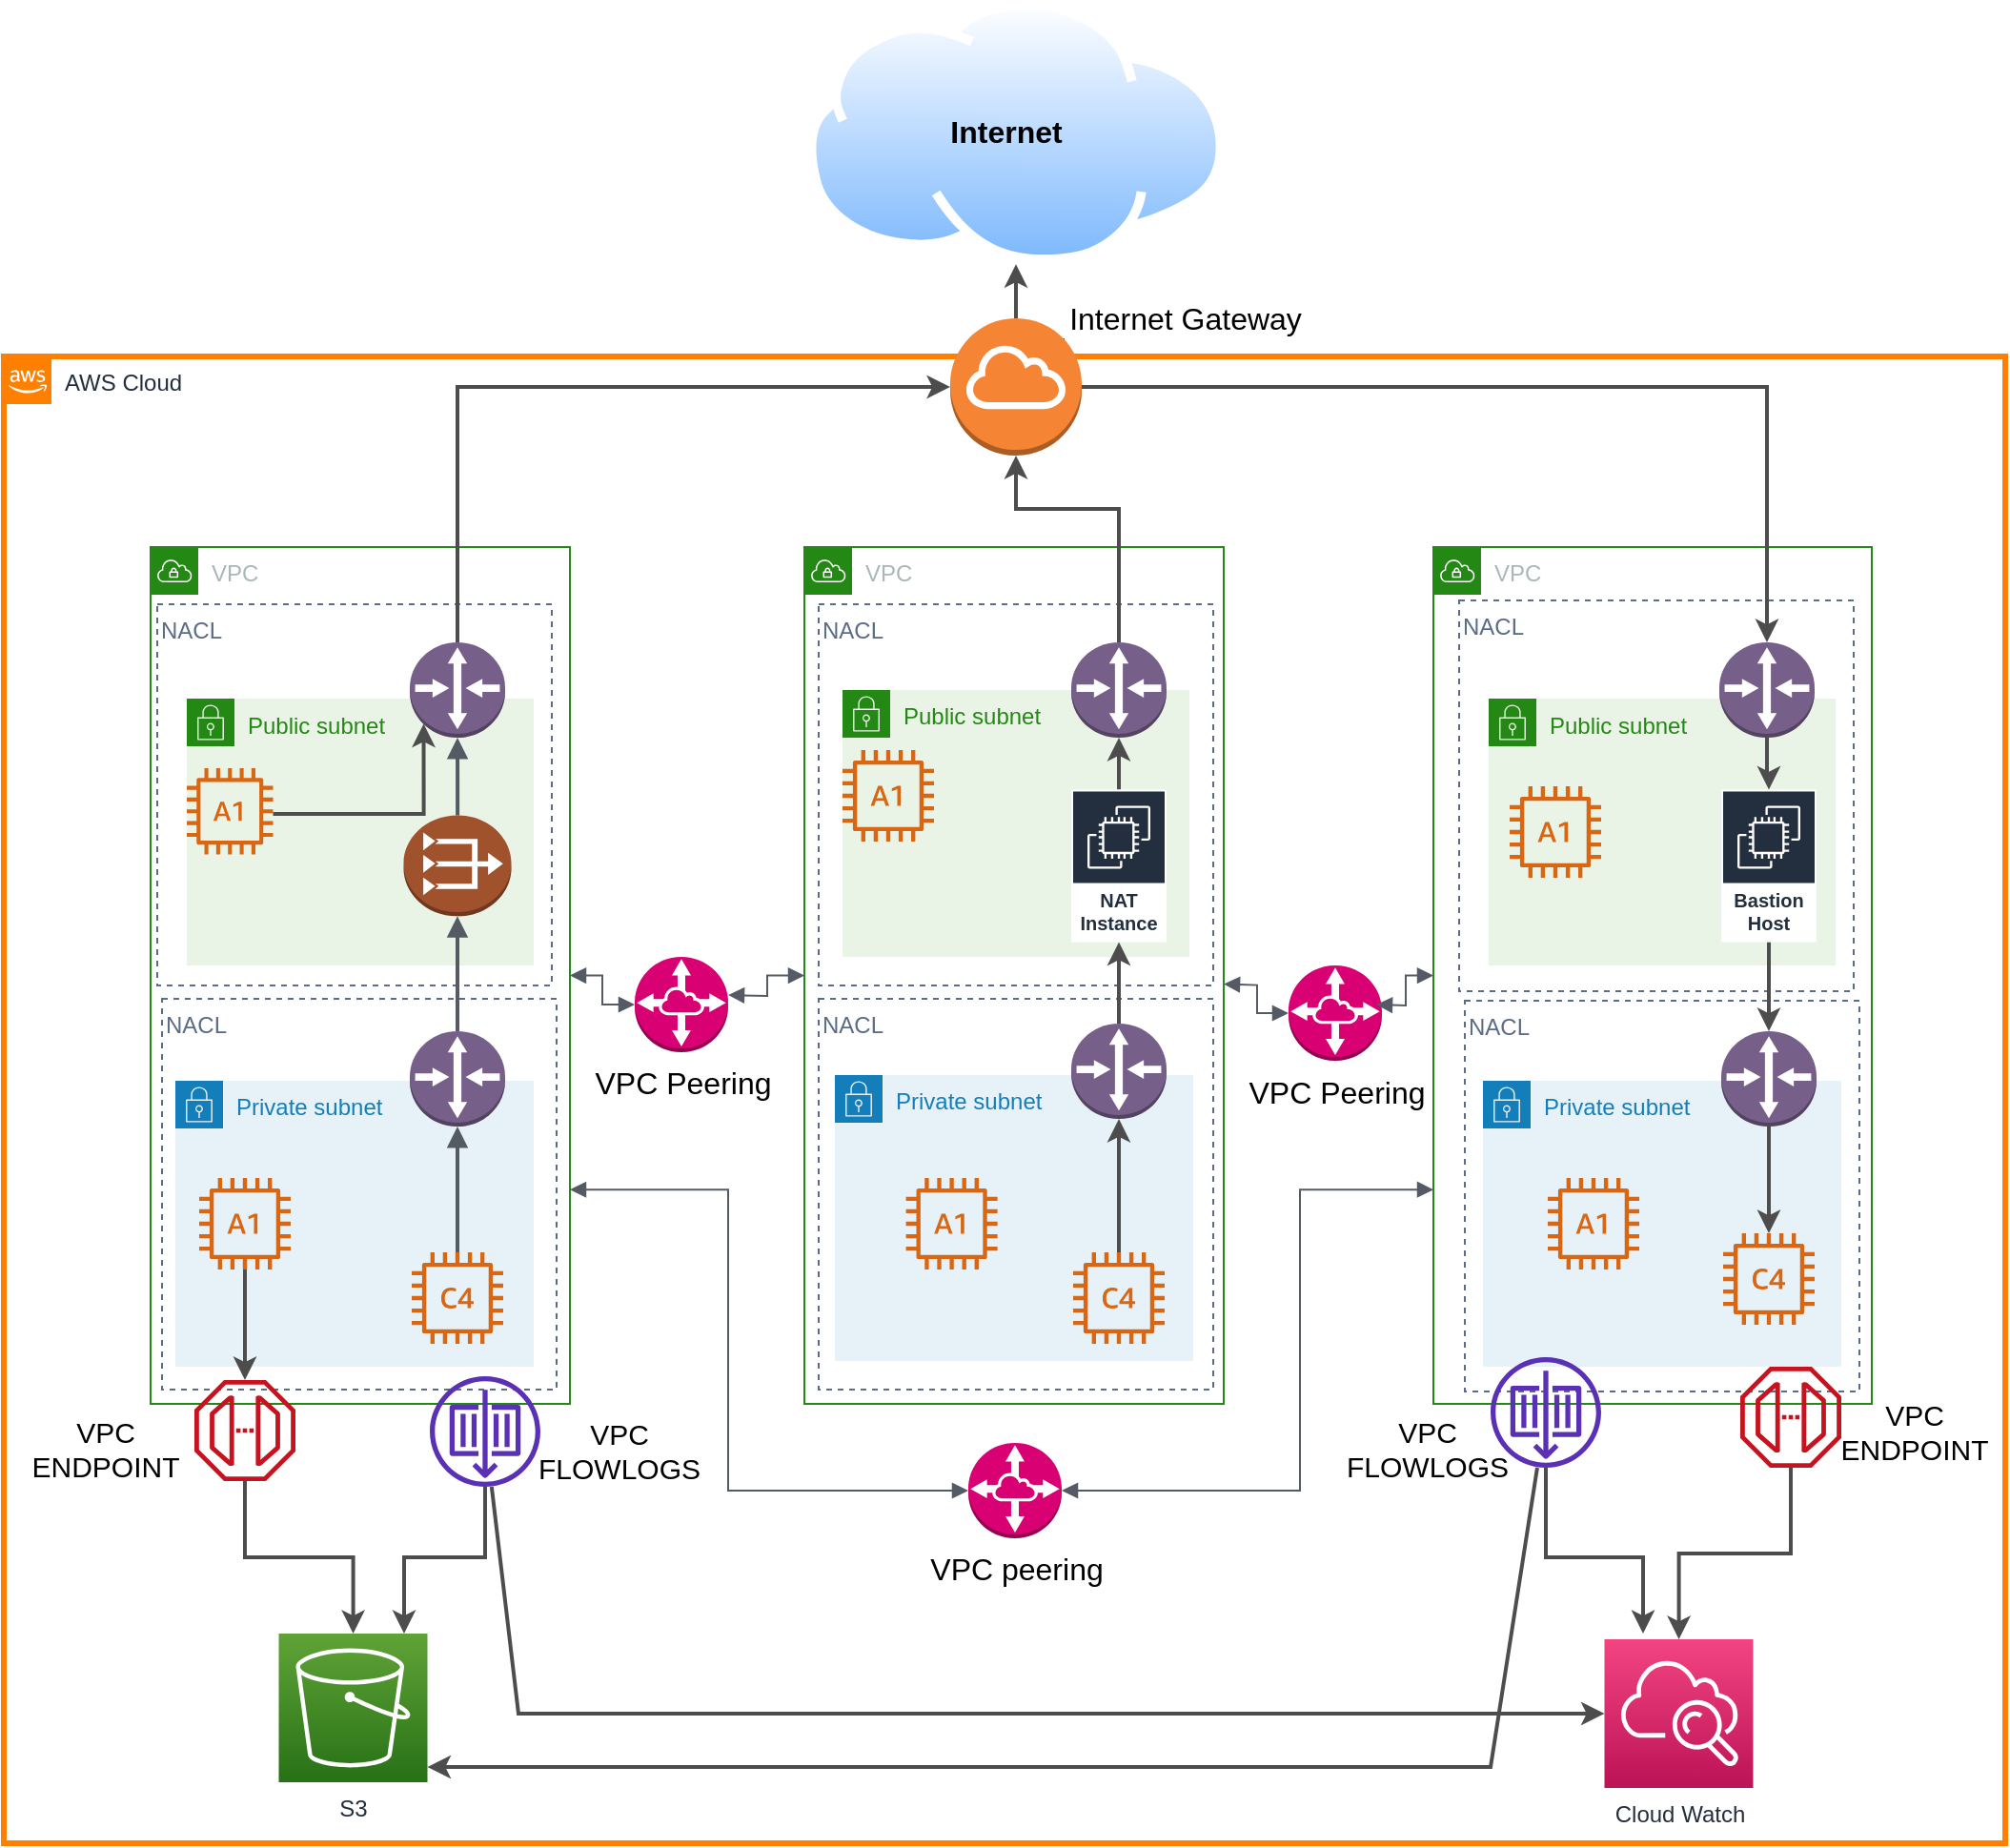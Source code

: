 <mxfile version="13.0.3" type="device"><diagram id="Ht1M8jgEwFfnCIfOTk4-" name="Page-1"><mxGraphModel dx="1296" dy="627" grid="1" gridSize="10" guides="1" tooltips="1" connect="1" arrows="1" fold="1" page="1" pageScale="1" pageWidth="1169" pageHeight="827" math="0" shadow="0"><root><mxCell id="0"/><mxCell id="1" parent="0"/><mxCell id="okbcrJzSgi3AzohoBhgM-6" value="AWS Cloud" style="points=[[0,0],[0.25,0],[0.5,0],[0.75,0],[1,0],[1,0.25],[1,0.5],[1,0.75],[1,1],[0.75,1],[0.5,1],[0.25,1],[0,1],[0,0.75],[0,0.5],[0,0.25]];outlineConnect=0;gradientColor=none;html=1;whiteSpace=wrap;fontSize=12;fontStyle=0;shape=mxgraph.aws4.group;grIcon=mxgraph.aws4.group_aws_cloud_alt;strokeColor=#FF8000;fillColor=none;verticalAlign=top;align=left;spacingLeft=30;fontColor=#232F3E;dashed=0;strokeWidth=3;labelBackgroundColor=none;" vertex="1" parent="1"><mxGeometry x="40" y="300" width="1050" height="780" as="geometry"/></mxCell><mxCell id="okbcrJzSgi3AzohoBhgM-105" value="NACL" style="fillColor=none;strokeColor=#5A6C86;dashed=1;verticalAlign=top;fontStyle=0;fontColor=#5A6C86;labelBackgroundColor=none;align=left;" vertex="1" parent="1"><mxGeometry x="120.5" y="430" width="207" height="200" as="geometry"/></mxCell><mxCell id="okbcrJzSgi3AzohoBhgM-106" value="NACL" style="fillColor=none;strokeColor=#5A6C86;dashed=1;verticalAlign=top;fontStyle=0;fontColor=#5A6C86;labelBackgroundColor=none;align=left;" vertex="1" parent="1"><mxGeometry x="467.5" y="430" width="207" height="200" as="geometry"/></mxCell><mxCell id="okbcrJzSgi3AzohoBhgM-107" value="NACL" style="fillColor=none;strokeColor=#5A6C86;dashed=1;verticalAlign=top;fontStyle=0;fontColor=#5A6C86;labelBackgroundColor=none;align=left;" vertex="1" parent="1"><mxGeometry x="467.5" y="637" width="207" height="205" as="geometry"/></mxCell><mxCell id="okbcrJzSgi3AzohoBhgM-108" value="NACL" style="fillColor=none;strokeColor=#5A6C86;dashed=1;verticalAlign=top;fontStyle=0;fontColor=#5A6C86;labelBackgroundColor=none;align=left;" vertex="1" parent="1"><mxGeometry x="803.5" y="428" width="207" height="205" as="geometry"/></mxCell><mxCell id="okbcrJzSgi3AzohoBhgM-109" value="NACL" style="fillColor=none;strokeColor=#5A6C86;dashed=1;verticalAlign=top;fontStyle=0;fontColor=#5A6C86;labelBackgroundColor=none;align=left;" vertex="1" parent="1"><mxGeometry x="806.5" y="638" width="207" height="205" as="geometry"/></mxCell><mxCell id="okbcrJzSgi3AzohoBhgM-102" value="NACL" style="fillColor=none;strokeColor=#5A6C86;dashed=1;verticalAlign=top;fontStyle=0;fontColor=#5A6C86;labelBackgroundColor=none;align=left;" vertex="1" parent="1"><mxGeometry x="123" y="637" width="207" height="205" as="geometry"/></mxCell><mxCell id="okbcrJzSgi3AzohoBhgM-46" value="Private subnet" style="points=[[0,0],[0.25,0],[0.5,0],[0.75,0],[1,0],[1,0.25],[1,0.5],[1,0.75],[1,1],[0.75,1],[0.5,1],[0.25,1],[0,1],[0,0.75],[0,0.5],[0,0.25]];outlineConnect=0;gradientColor=none;html=1;whiteSpace=wrap;fontSize=12;fontStyle=0;shape=mxgraph.aws4.group;grIcon=mxgraph.aws4.group_security_group;grStroke=0;strokeColor=#147EBA;fillColor=#E6F2F8;verticalAlign=top;align=left;spacingLeft=30;fontColor=#147EBA;dashed=0;" vertex="1" parent="1"><mxGeometry x="130" y="680" width="188" height="150" as="geometry"/></mxCell><mxCell id="okbcrJzSgi3AzohoBhgM-21" value="VPC" style="points=[[0,0],[0.25,0],[0.5,0],[0.75,0],[1,0],[1,0.25],[1,0.5],[1,0.75],[1,1],[0.75,1],[0.5,1],[0.25,1],[0,1],[0,0.75],[0,0.5],[0,0.25]];outlineConnect=0;gradientColor=none;html=1;whiteSpace=wrap;fontSize=12;fontStyle=0;shape=mxgraph.aws4.group;grIcon=mxgraph.aws4.group_vpc;strokeColor=#248814;fillColor=none;verticalAlign=top;align=left;spacingLeft=30;fontColor=#AAB7B8;dashed=0;" vertex="1" parent="1"><mxGeometry x="117" y="400" width="220" height="449.5" as="geometry"/></mxCell><mxCell id="okbcrJzSgi3AzohoBhgM-22" value="Public subnet" style="points=[[0,0],[0.25,0],[0.5,0],[0.75,0],[1,0],[1,0.25],[1,0.5],[1,0.75],[1,1],[0.75,1],[0.5,1],[0.25,1],[0,1],[0,0.75],[0,0.5],[0,0.25]];outlineConnect=0;gradientColor=none;html=1;whiteSpace=wrap;fontSize=12;fontStyle=0;shape=mxgraph.aws4.group;grIcon=mxgraph.aws4.group_security_group;grStroke=0;strokeColor=#248814;fillColor=#E9F3E6;verticalAlign=top;align=left;spacingLeft=30;fontColor=#248814;dashed=0;" vertex="1" parent="1"><mxGeometry x="136" y="479.5" width="182" height="140" as="geometry"/></mxCell><mxCell id="okbcrJzSgi3AzohoBhgM-2" value="VPC" style="points=[[0,0],[0.25,0],[0.5,0],[0.75,0],[1,0],[1,0.25],[1,0.5],[1,0.75],[1,1],[0.75,1],[0.5,1],[0.25,1],[0,1],[0,0.75],[0,0.5],[0,0.25]];outlineConnect=0;gradientColor=none;html=1;whiteSpace=wrap;fontSize=12;fontStyle=0;shape=mxgraph.aws4.group;grIcon=mxgraph.aws4.group_vpc;strokeColor=#248814;fillColor=none;verticalAlign=top;align=left;spacingLeft=30;fontColor=#AAB7B8;dashed=0;" vertex="1" parent="1"><mxGeometry x="460" y="400" width="220" height="449.5" as="geometry"/></mxCell><mxCell id="okbcrJzSgi3AzohoBhgM-3" value="Private subnet" style="points=[[0,0],[0.25,0],[0.5,0],[0.75,0],[1,0],[1,0.25],[1,0.5],[1,0.75],[1,1],[0.75,1],[0.5,1],[0.25,1],[0,1],[0,0.75],[0,0.5],[0,0.25]];outlineConnect=0;gradientColor=none;html=1;whiteSpace=wrap;fontSize=12;fontStyle=0;shape=mxgraph.aws4.group;grIcon=mxgraph.aws4.group_security_group;grStroke=0;strokeColor=#147EBA;fillColor=#E6F2F8;verticalAlign=top;align=left;spacingLeft=30;fontColor=#147EBA;dashed=0;" vertex="1" parent="1"><mxGeometry x="476" y="677" width="188" height="150" as="geometry"/></mxCell><mxCell id="okbcrJzSgi3AzohoBhgM-4" value="Public subnet" style="points=[[0,0],[0.25,0],[0.5,0],[0.75,0],[1,0],[1,0.25],[1,0.5],[1,0.75],[1,1],[0.75,1],[0.5,1],[0.25,1],[0,1],[0,0.75],[0,0.5],[0,0.25]];outlineConnect=0;gradientColor=none;html=1;whiteSpace=wrap;fontSize=12;fontStyle=0;shape=mxgraph.aws4.group;grIcon=mxgraph.aws4.group_security_group;grStroke=0;strokeColor=#248814;fillColor=#E9F3E6;verticalAlign=top;align=left;spacingLeft=30;fontColor=#248814;dashed=0;" vertex="1" parent="1"><mxGeometry x="480" y="475" width="182" height="140" as="geometry"/></mxCell><mxCell id="okbcrJzSgi3AzohoBhgM-153" style="edgeStyle=orthogonalEdgeStyle;rounded=0;orthogonalLoop=1;jettySize=auto;html=1;strokeColor=#4D4D4D;strokeWidth=2;fontSize=15;fontColor=#000000;" edge="1" parent="1" source="okbcrJzSgi3AzohoBhgM-16" target="okbcrJzSgi3AzohoBhgM-149"><mxGeometry relative="1" as="geometry"/></mxCell><mxCell id="okbcrJzSgi3AzohoBhgM-16" value="" style="outlineConnect=0;fontColor=#232F3E;gradientColor=none;fillColor=#D86613;strokeColor=none;dashed=0;verticalLabelPosition=bottom;verticalAlign=top;align=center;html=1;fontSize=12;fontStyle=0;aspect=fixed;pointerEvents=1;shape=mxgraph.aws4.a1_instance;" vertex="1" parent="1"><mxGeometry x="142.5" y="731" width="48" height="48" as="geometry"/></mxCell><mxCell id="okbcrJzSgi3AzohoBhgM-18" value="" style="outlineConnect=0;fontColor=#232F3E;gradientColor=none;fillColor=#D86613;strokeColor=none;dashed=0;verticalLabelPosition=bottom;verticalAlign=top;align=center;html=1;fontSize=12;fontStyle=0;aspect=fixed;pointerEvents=1;shape=mxgraph.aws4.a1_instance;" vertex="1" parent="1"><mxGeometry x="480.0" y="506.5" width="48" height="48" as="geometry"/></mxCell><mxCell id="okbcrJzSgi3AzohoBhgM-24" value="" style="outlineConnect=0;fontColor=#232F3E;gradientColor=none;fillColor=#D86613;strokeColor=none;dashed=0;verticalLabelPosition=bottom;verticalAlign=top;align=center;html=1;fontSize=12;fontStyle=0;aspect=fixed;pointerEvents=1;shape=mxgraph.aws4.a1_instance;" vertex="1" parent="1"><mxGeometry x="513.3" y="731" width="48" height="48" as="geometry"/></mxCell><mxCell id="okbcrJzSgi3AzohoBhgM-134" style="edgeStyle=orthogonalEdgeStyle;rounded=0;orthogonalLoop=1;jettySize=auto;html=1;strokeColor=#4D4D4D;strokeWidth=2;fontSize=15;" edge="1" parent="1" source="okbcrJzSgi3AzohoBhgM-25" target="okbcrJzSgi3AzohoBhgM-86"><mxGeometry relative="1" as="geometry"/></mxCell><mxCell id="okbcrJzSgi3AzohoBhgM-25" value="" style="outlineConnect=0;fontColor=#232F3E;gradientColor=none;fillColor=#D86613;strokeColor=none;dashed=0;verticalLabelPosition=bottom;verticalAlign=top;align=center;html=1;fontSize=12;fontStyle=0;aspect=fixed;pointerEvents=1;shape=mxgraph.aws4.c4_instance;" vertex="1" parent="1"><mxGeometry x="601" y="770" width="48" height="48" as="geometry"/></mxCell><mxCell id="okbcrJzSgi3AzohoBhgM-27" value="" style="outlineConnect=0;fontColor=#232F3E;gradientColor=none;fillColor=#D86613;strokeColor=none;dashed=0;verticalLabelPosition=bottom;verticalAlign=top;align=center;html=1;fontSize=12;fontStyle=0;aspect=fixed;pointerEvents=1;shape=mxgraph.aws4.c4_instance;" vertex="1" parent="1"><mxGeometry x="254.0" y="770" width="48" height="48" as="geometry"/></mxCell><mxCell id="okbcrJzSgi3AzohoBhgM-30" value="" style="aspect=fixed;perimeter=ellipsePerimeter;html=1;align=center;shadow=0;dashed=0;spacingTop=3;image;image=img/lib/active_directory/internet_cloud.svg;strokeColor=#FF8000;strokeWidth=3;" vertex="1" parent="1"><mxGeometry x="461" y="113" width="220" height="138.6" as="geometry"/></mxCell><mxCell id="okbcrJzSgi3AzohoBhgM-32" value="Internet" style="text;html=1;strokeColor=none;fillColor=none;align=center;verticalAlign=middle;whiteSpace=wrap;rounded=0;fontStyle=1;fontSize=16;" vertex="1" parent="1"><mxGeometry x="546" y="172.3" width="40" height="20" as="geometry"/></mxCell><mxCell id="okbcrJzSgi3AzohoBhgM-34" value="VPC Peering" style="outlineConnect=0;dashed=0;verticalLabelPosition=bottom;verticalAlign=top;align=center;html=1;shape=mxgraph.aws3.vpc_peering;fillColor=#d80073;strokeColor=#A50040;strokeWidth=3;fontSize=16;fontColor=#000000;" vertex="1" parent="1"><mxGeometry x="371" y="615" width="49" height="50" as="geometry"/></mxCell><mxCell id="okbcrJzSgi3AzohoBhgM-36" value="VPC" style="points=[[0,0],[0.25,0],[0.5,0],[0.75,0],[1,0],[1,0.25],[1,0.5],[1,0.75],[1,1],[0.75,1],[0.5,1],[0.25,1],[0,1],[0,0.75],[0,0.5],[0,0.25]];outlineConnect=0;gradientColor=none;html=1;whiteSpace=wrap;fontSize=12;fontStyle=0;shape=mxgraph.aws4.group;grIcon=mxgraph.aws4.group_vpc;strokeColor=#248814;fillColor=none;verticalAlign=top;align=left;spacingLeft=30;fontColor=#AAB7B8;dashed=0;" vertex="1" parent="1"><mxGeometry x="790" y="400" width="230" height="449.5" as="geometry"/></mxCell><mxCell id="okbcrJzSgi3AzohoBhgM-37" value="Public subnet" style="points=[[0,0],[0.25,0],[0.5,0],[0.75,0],[1,0],[1,0.25],[1,0.5],[1,0.75],[1,1],[0.75,1],[0.5,1],[0.25,1],[0,1],[0,0.75],[0,0.5],[0,0.25]];outlineConnect=0;gradientColor=none;html=1;whiteSpace=wrap;fontSize=12;fontStyle=0;shape=mxgraph.aws4.group;grIcon=mxgraph.aws4.group_security_group;grStroke=0;strokeColor=#248814;fillColor=#E9F3E6;verticalAlign=top;align=left;spacingLeft=30;fontColor=#248814;dashed=0;" vertex="1" parent="1"><mxGeometry x="819" y="479.5" width="182" height="140" as="geometry"/></mxCell><mxCell id="okbcrJzSgi3AzohoBhgM-38" value="" style="outlineConnect=0;fontColor=#232F3E;gradientColor=none;fillColor=#D86613;strokeColor=none;dashed=0;verticalLabelPosition=bottom;verticalAlign=top;align=center;html=1;fontSize=12;fontStyle=0;aspect=fixed;pointerEvents=1;shape=mxgraph.aws4.a1_instance;" vertex="1" parent="1"><mxGeometry x="830" y="525.5" width="48" height="48" as="geometry"/></mxCell><mxCell id="okbcrJzSgi3AzohoBhgM-40" value="Private subnet" style="points=[[0,0],[0.25,0],[0.5,0],[0.75,0],[1,0],[1,0.25],[1,0.5],[1,0.75],[1,1],[0.75,1],[0.5,1],[0.25,1],[0,1],[0,0.75],[0,0.5],[0,0.25]];outlineConnect=0;gradientColor=none;html=1;whiteSpace=wrap;fontSize=12;fontStyle=0;shape=mxgraph.aws4.group;grIcon=mxgraph.aws4.group_security_group;grStroke=0;strokeColor=#147EBA;fillColor=#E6F2F8;verticalAlign=top;align=left;spacingLeft=30;fontColor=#147EBA;dashed=0;" vertex="1" parent="1"><mxGeometry x="816" y="680" width="188" height="150" as="geometry"/></mxCell><mxCell id="okbcrJzSgi3AzohoBhgM-41" value="" style="outlineConnect=0;fontColor=#232F3E;gradientColor=none;fillColor=#D86613;strokeColor=none;dashed=0;verticalLabelPosition=bottom;verticalAlign=top;align=center;html=1;fontSize=12;fontStyle=0;aspect=fixed;pointerEvents=1;shape=mxgraph.aws4.a1_instance;" vertex="1" parent="1"><mxGeometry x="850" y="731" width="48" height="48" as="geometry"/></mxCell><mxCell id="okbcrJzSgi3AzohoBhgM-42" value="" style="outlineConnect=0;fontColor=#232F3E;gradientColor=none;fillColor=#D86613;strokeColor=none;dashed=0;verticalLabelPosition=bottom;verticalAlign=top;align=center;html=1;fontSize=12;fontStyle=0;aspect=fixed;pointerEvents=1;shape=mxgraph.aws4.c4_instance;" vertex="1" parent="1"><mxGeometry x="942" y="760" width="48" height="48" as="geometry"/></mxCell><mxCell id="okbcrJzSgi3AzohoBhgM-131" style="edgeStyle=orthogonalEdgeStyle;rounded=0;orthogonalLoop=1;jettySize=auto;html=1;entryX=0.145;entryY=0.855;entryDx=0;entryDy=0;entryPerimeter=0;strokeColor=#4D4D4D;strokeWidth=2;fontSize=15;" edge="1" parent="1" source="okbcrJzSgi3AzohoBhgM-45" target="okbcrJzSgi3AzohoBhgM-84"><mxGeometry relative="1" as="geometry"><Array as="points"><mxPoint x="260" y="540"/></Array></mxGeometry></mxCell><mxCell id="okbcrJzSgi3AzohoBhgM-45" value="" style="outlineConnect=0;fontColor=#232F3E;gradientColor=none;fillColor=#D86613;strokeColor=none;dashed=0;verticalLabelPosition=bottom;verticalAlign=top;align=center;html=1;fontSize=12;fontStyle=0;aspect=fixed;pointerEvents=1;shape=mxgraph.aws4.a1_instance;" vertex="1" parent="1"><mxGeometry x="136" y="516" width="45.25" height="45.25" as="geometry"/></mxCell><mxCell id="okbcrJzSgi3AzohoBhgM-51" value="" style="edgeStyle=orthogonalEdgeStyle;html=1;endArrow=block;elbow=vertical;startArrow=block;startFill=1;endFill=1;strokeColor=#545B64;rounded=0;fontSize=16;entryX=0;entryY=0.5;entryDx=0;entryDy=0;entryPerimeter=0;exitX=1;exitY=0.5;exitDx=0;exitDy=0;" edge="1" parent="1" source="okbcrJzSgi3AzohoBhgM-21" target="okbcrJzSgi3AzohoBhgM-34"><mxGeometry width="100" relative="1" as="geometry"><mxPoint x="160" y="910" as="sourcePoint"/><mxPoint x="260" y="910" as="targetPoint"/></mxGeometry></mxCell><mxCell id="okbcrJzSgi3AzohoBhgM-54" value="" style="edgeStyle=orthogonalEdgeStyle;html=1;endArrow=block;elbow=vertical;startArrow=block;startFill=1;endFill=1;strokeColor=#545B64;rounded=0;fontSize=16;entryX=0;entryY=0.5;entryDx=0;entryDy=0;" edge="1" parent="1" target="okbcrJzSgi3AzohoBhgM-2"><mxGeometry width="100" relative="1" as="geometry"><mxPoint x="420" y="635" as="sourcePoint"/><mxPoint x="480" y="370" as="targetPoint"/></mxGeometry></mxCell><mxCell id="okbcrJzSgi3AzohoBhgM-55" value="VPC Peering" style="outlineConnect=0;dashed=0;verticalLabelPosition=bottom;verticalAlign=top;align=center;html=1;shape=mxgraph.aws3.vpc_peering;fillColor=#d80073;strokeColor=#A50040;strokeWidth=3;fontSize=16;fontColor=#000000;" vertex="1" parent="1"><mxGeometry x="714" y="619.5" width="49" height="50" as="geometry"/></mxCell><mxCell id="okbcrJzSgi3AzohoBhgM-56" value="" style="edgeStyle=orthogonalEdgeStyle;html=1;endArrow=block;elbow=vertical;startArrow=block;startFill=1;endFill=1;strokeColor=#545B64;rounded=0;fontSize=16;entryX=0;entryY=0.5;entryDx=0;entryDy=0;entryPerimeter=0;exitX=1;exitY=0.5;exitDx=0;exitDy=0;" edge="1" parent="1" target="okbcrJzSgi3AzohoBhgM-55"><mxGeometry width="100" relative="1" as="geometry"><mxPoint x="680" y="629.25" as="sourcePoint"/><mxPoint x="603" y="914.5" as="targetPoint"/></mxGeometry></mxCell><mxCell id="okbcrJzSgi3AzohoBhgM-60" value="" style="edgeStyle=orthogonalEdgeStyle;html=1;endArrow=block;elbow=vertical;startArrow=block;startFill=1;endFill=1;strokeColor=#545B64;rounded=0;fontSize=16;entryX=0;entryY=0.5;entryDx=0;entryDy=0;" edge="1" parent="1" target="okbcrJzSgi3AzohoBhgM-36"><mxGeometry width="100" relative="1" as="geometry"><mxPoint x="760" y="640" as="sourcePoint"/><mxPoint x="860" y="640" as="targetPoint"/></mxGeometry></mxCell><mxCell id="okbcrJzSgi3AzohoBhgM-61" value="VPC peering" style="outlineConnect=0;dashed=0;verticalLabelPosition=bottom;verticalAlign=top;align=center;html=1;shape=mxgraph.aws3.vpc_peering;fillColor=#d80073;strokeColor=#A50040;strokeWidth=3;fontSize=16;fontColor=#000000;" vertex="1" parent="1"><mxGeometry x="546" y="870" width="49" height="50" as="geometry"/></mxCell><mxCell id="okbcrJzSgi3AzohoBhgM-64" value="" style="edgeStyle=orthogonalEdgeStyle;html=1;endArrow=block;elbow=vertical;startArrow=block;startFill=1;endFill=1;strokeColor=#545B64;rounded=0;fontSize=16;entryX=0;entryY=0.5;entryDx=0;entryDy=0;entryPerimeter=0;exitX=1;exitY=0.75;exitDx=0;exitDy=0;" edge="1" parent="1" source="okbcrJzSgi3AzohoBhgM-21" target="okbcrJzSgi3AzohoBhgM-61"><mxGeometry width="100" relative="1" as="geometry"><mxPoint x="320" y="849" as="sourcePoint"/><mxPoint x="540" y="920" as="targetPoint"/><Array as="points"><mxPoint x="420" y="737"/><mxPoint x="420" y="895"/></Array></mxGeometry></mxCell><mxCell id="okbcrJzSgi3AzohoBhgM-65" value="" style="edgeStyle=orthogonalEdgeStyle;html=1;endArrow=block;elbow=vertical;startArrow=block;startFill=1;endFill=1;strokeColor=#545B64;rounded=0;fontSize=16;entryX=0;entryY=0.75;entryDx=0;entryDy=0;" edge="1" parent="1" source="okbcrJzSgi3AzohoBhgM-61" target="okbcrJzSgi3AzohoBhgM-36"><mxGeometry width="100" relative="1" as="geometry"><mxPoint x="600" y="920" as="sourcePoint"/><mxPoint x="700" y="920" as="targetPoint"/><Array as="points"><mxPoint x="720" y="895"/><mxPoint x="720" y="737"/></Array></mxGeometry></mxCell><mxCell id="okbcrJzSgi3AzohoBhgM-129" style="edgeStyle=orthogonalEdgeStyle;rounded=0;orthogonalLoop=1;jettySize=auto;html=1;exitX=0.5;exitY=0;exitDx=0;exitDy=0;exitPerimeter=0;strokeColor=#4D4D4D;strokeWidth=2;fontSize=15;" edge="1" parent="1" source="okbcrJzSgi3AzohoBhgM-66" target="okbcrJzSgi3AzohoBhgM-30"><mxGeometry relative="1" as="geometry"/></mxCell><mxCell id="okbcrJzSgi3AzohoBhgM-137" style="edgeStyle=orthogonalEdgeStyle;rounded=0;orthogonalLoop=1;jettySize=auto;html=1;strokeColor=#4D4D4D;strokeWidth=2;fontSize=15;exitX=0.855;exitY=0.145;exitDx=0;exitDy=0;exitPerimeter=0;" edge="1" parent="1" source="okbcrJzSgi3AzohoBhgM-66" target="okbcrJzSgi3AzohoBhgM-87"><mxGeometry relative="1" as="geometry"><Array as="points"><mxPoint x="596" y="316"/><mxPoint x="965" y="316"/></Array></mxGeometry></mxCell><mxCell id="okbcrJzSgi3AzohoBhgM-66" value="" style="outlineConnect=0;dashed=0;verticalLabelPosition=bottom;verticalAlign=top;align=center;html=1;shape=mxgraph.aws3.internet_gateway;fillColor=#F58534;gradientColor=none;strokeColor=#FF8000;strokeWidth=3;fontSize=16;" vertex="1" parent="1"><mxGeometry x="536.5" y="280" width="69" height="72" as="geometry"/></mxCell><mxCell id="okbcrJzSgi3AzohoBhgM-67" value="Internet Gateway" style="text;html=1;strokeColor=none;fillColor=none;align=center;verticalAlign=middle;whiteSpace=wrap;rounded=0;fontSize=16;" vertex="1" parent="1"><mxGeometry x="569.5" y="270" width="180" height="20" as="geometry"/></mxCell><mxCell id="okbcrJzSgi3AzohoBhgM-139" style="edgeStyle=orthogonalEdgeStyle;rounded=0;orthogonalLoop=1;jettySize=auto;html=1;strokeColor=#4D4D4D;strokeWidth=2;fontSize=15;" edge="1" parent="1" source="okbcrJzSgi3AzohoBhgM-77" target="okbcrJzSgi3AzohoBhgM-85"><mxGeometry relative="1" as="geometry"/></mxCell><mxCell id="okbcrJzSgi3AzohoBhgM-77" value="Bastion Host" style="outlineConnect=0;fontColor=#232F3E;gradientColor=none;strokeColor=#ffffff;fillColor=#232F3E;dashed=0;verticalLabelPosition=middle;verticalAlign=bottom;align=center;html=1;whiteSpace=wrap;fontSize=10;fontStyle=1;spacing=3;shape=mxgraph.aws4.productIcon;prIcon=mxgraph.aws4.ec2;labelBackgroundColor=#ffffff;" vertex="1" parent="1"><mxGeometry x="941" y="527.25" width="50" height="80" as="geometry"/></mxCell><mxCell id="okbcrJzSgi3AzohoBhgM-80" value="" style="outlineConnect=0;dashed=0;verticalLabelPosition=bottom;verticalAlign=top;align=center;html=1;shape=mxgraph.aws3.vpc_nat_gateway;fillColor=#a0522d;labelBackgroundColor=#D4E1F5;strokeColor=#6D1F00;strokeWidth=3;fontSize=16;fontColor=#ffffff;" vertex="1" parent="1"><mxGeometry x="249.75" y="540.81" width="56.5" height="52.87" as="geometry"/></mxCell><mxCell id="okbcrJzSgi3AzohoBhgM-132" style="edgeStyle=orthogonalEdgeStyle;rounded=0;orthogonalLoop=1;jettySize=auto;html=1;strokeColor=#4D4D4D;strokeWidth=2;fontSize=15;" edge="1" parent="1" source="okbcrJzSgi3AzohoBhgM-81" target="okbcrJzSgi3AzohoBhgM-88"><mxGeometry relative="1" as="geometry"/></mxCell><mxCell id="okbcrJzSgi3AzohoBhgM-81" value="NAT Instance" style="outlineConnect=0;fontColor=#232F3E;gradientColor=none;strokeColor=#ffffff;fillColor=#232F3E;dashed=0;verticalLabelPosition=middle;verticalAlign=bottom;align=center;html=1;whiteSpace=wrap;fontSize=10;fontStyle=1;spacing=3;shape=mxgraph.aws4.productIcon;prIcon=mxgraph.aws4.ec2;labelBackgroundColor=#ffffff;" vertex="1" parent="1"><mxGeometry x="600" y="527.25" width="50" height="80" as="geometry"/></mxCell><mxCell id="okbcrJzSgi3AzohoBhgM-83" value="" style="outlineConnect=0;dashed=0;verticalLabelPosition=bottom;verticalAlign=top;align=center;html=1;shape=mxgraph.aws3.router;fillColor=#76608a;labelBackgroundColor=none;strokeColor=#432D57;strokeWidth=3;fontSize=15;fontColor=#ffffff;" vertex="1" parent="1"><mxGeometry x="253" y="654" width="50" height="50" as="geometry"/></mxCell><mxCell id="okbcrJzSgi3AzohoBhgM-168" style="edgeStyle=orthogonalEdgeStyle;rounded=0;orthogonalLoop=1;jettySize=auto;html=1;exitX=0.5;exitY=0;exitDx=0;exitDy=0;exitPerimeter=0;entryX=0;entryY=0.5;entryDx=0;entryDy=0;entryPerimeter=0;strokeColor=#4D4D4D;strokeWidth=2;fontSize=15;fontColor=#000000;" edge="1" parent="1" source="okbcrJzSgi3AzohoBhgM-84" target="okbcrJzSgi3AzohoBhgM-66"><mxGeometry relative="1" as="geometry"/></mxCell><mxCell id="okbcrJzSgi3AzohoBhgM-84" value="" style="outlineConnect=0;dashed=0;verticalLabelPosition=bottom;verticalAlign=top;align=center;html=1;shape=mxgraph.aws3.router;fillColor=#76608a;labelBackgroundColor=none;strokeColor=#432D57;strokeWidth=3;fontSize=15;fontColor=#ffffff;" vertex="1" parent="1"><mxGeometry x="253" y="450" width="50" height="50" as="geometry"/></mxCell><mxCell id="okbcrJzSgi3AzohoBhgM-140" style="edgeStyle=orthogonalEdgeStyle;rounded=0;orthogonalLoop=1;jettySize=auto;html=1;strokeColor=#4D4D4D;strokeWidth=2;fontSize=15;" edge="1" parent="1" source="okbcrJzSgi3AzohoBhgM-85" target="okbcrJzSgi3AzohoBhgM-42"><mxGeometry relative="1" as="geometry"/></mxCell><mxCell id="okbcrJzSgi3AzohoBhgM-85" value="" style="outlineConnect=0;dashed=0;verticalLabelPosition=bottom;verticalAlign=top;align=center;html=1;shape=mxgraph.aws3.router;fillColor=#76608a;labelBackgroundColor=none;strokeColor=#432D57;strokeWidth=3;fontSize=15;fontColor=#ffffff;" vertex="1" parent="1"><mxGeometry x="941" y="654" width="50" height="50" as="geometry"/></mxCell><mxCell id="okbcrJzSgi3AzohoBhgM-133" style="edgeStyle=orthogonalEdgeStyle;rounded=0;orthogonalLoop=1;jettySize=auto;html=1;strokeColor=#4D4D4D;strokeWidth=2;fontSize=15;" edge="1" parent="1" source="okbcrJzSgi3AzohoBhgM-86" target="okbcrJzSgi3AzohoBhgM-81"><mxGeometry relative="1" as="geometry"/></mxCell><mxCell id="okbcrJzSgi3AzohoBhgM-86" value="" style="outlineConnect=0;dashed=0;verticalLabelPosition=bottom;verticalAlign=top;align=center;html=1;shape=mxgraph.aws3.router;fillColor=#76608a;labelBackgroundColor=none;strokeColor=#432D57;strokeWidth=3;fontSize=15;fontColor=#ffffff;" vertex="1" parent="1"><mxGeometry x="600" y="650" width="50" height="50" as="geometry"/></mxCell><mxCell id="okbcrJzSgi3AzohoBhgM-138" style="edgeStyle=orthogonalEdgeStyle;rounded=0;orthogonalLoop=1;jettySize=auto;html=1;strokeColor=#4D4D4D;strokeWidth=2;fontSize=15;" edge="1" parent="1" source="okbcrJzSgi3AzohoBhgM-87" target="okbcrJzSgi3AzohoBhgM-77"><mxGeometry relative="1" as="geometry"/></mxCell><mxCell id="okbcrJzSgi3AzohoBhgM-87" value="" style="outlineConnect=0;dashed=0;verticalLabelPosition=bottom;verticalAlign=top;align=center;html=1;shape=mxgraph.aws3.router;fillColor=#76608a;labelBackgroundColor=none;strokeColor=#432D57;strokeWidth=3;fontSize=15;fontColor=#ffffff;" vertex="1" parent="1"><mxGeometry x="940" y="450" width="50" height="50" as="geometry"/></mxCell><mxCell id="okbcrJzSgi3AzohoBhgM-169" style="edgeStyle=orthogonalEdgeStyle;rounded=0;orthogonalLoop=1;jettySize=auto;html=1;entryX=0.5;entryY=1;entryDx=0;entryDy=0;entryPerimeter=0;strokeColor=#4D4D4D;strokeWidth=2;fontSize=15;fontColor=#000000;" edge="1" parent="1" source="okbcrJzSgi3AzohoBhgM-88" target="okbcrJzSgi3AzohoBhgM-66"><mxGeometry relative="1" as="geometry"><Array as="points"><mxPoint x="625" y="380"/><mxPoint x="571" y="380"/></Array></mxGeometry></mxCell><mxCell id="okbcrJzSgi3AzohoBhgM-88" value="" style="outlineConnect=0;dashed=0;verticalLabelPosition=bottom;verticalAlign=top;align=center;html=1;shape=mxgraph.aws3.router;fillColor=#76608a;labelBackgroundColor=none;strokeColor=#432D57;strokeWidth=3;fontSize=15;fontColor=#ffffff;" vertex="1" parent="1"><mxGeometry x="600" y="450" width="50" height="50" as="geometry"/></mxCell><mxCell id="okbcrJzSgi3AzohoBhgM-93" value="" style="shape=image;html=1;verticalAlign=top;verticalLabelPosition=bottom;labelBackgroundColor=#ffffff;imageAspect=0;aspect=fixed;image=https://cdn2.iconfinder.com/data/icons/freecns-cumulus/16/519904-098_Spreadsheet-128.png;strokeColor=#FF8000;strokeWidth=3;fontSize=15;align=left;" vertex="1" parent="1"><mxGeometry x="303" y="647" width="30" height="30" as="geometry"/></mxCell><mxCell id="okbcrJzSgi3AzohoBhgM-94" value="" style="shape=image;html=1;verticalAlign=top;verticalLabelPosition=bottom;labelBackgroundColor=#ffffff;imageAspect=0;aspect=fixed;image=https://cdn2.iconfinder.com/data/icons/freecns-cumulus/16/519904-098_Spreadsheet-128.png;strokeColor=#FF8000;strokeWidth=3;fontSize=15;align=left;" vertex="1" parent="1"><mxGeometry x="644.5" y="647" width="30" height="30" as="geometry"/></mxCell><mxCell id="okbcrJzSgi3AzohoBhgM-95" value="" style="shape=image;html=1;verticalAlign=top;verticalLabelPosition=bottom;labelBackgroundColor=#ffffff;imageAspect=0;aspect=fixed;image=https://cdn2.iconfinder.com/data/icons/freecns-cumulus/16/519904-098_Spreadsheet-128.png;strokeColor=#FF8000;strokeWidth=3;fontSize=15;align=left;" vertex="1" parent="1"><mxGeometry x="644.5" y="445" width="30" height="30" as="geometry"/></mxCell><mxCell id="okbcrJzSgi3AzohoBhgM-96" value="" style="shape=image;html=1;verticalAlign=top;verticalLabelPosition=bottom;labelBackgroundColor=#ffffff;imageAspect=0;aspect=fixed;image=https://cdn2.iconfinder.com/data/icons/freecns-cumulus/16/519904-098_Spreadsheet-128.png;strokeColor=#FF8000;strokeWidth=3;fontSize=15;align=left;" vertex="1" parent="1"><mxGeometry x="300" y="445" width="30" height="30" as="geometry"/></mxCell><mxCell id="okbcrJzSgi3AzohoBhgM-99" value="" style="shape=image;html=1;verticalAlign=top;verticalLabelPosition=bottom;labelBackgroundColor=#ffffff;imageAspect=0;aspect=fixed;image=https://cdn2.iconfinder.com/data/icons/freecns-cumulus/16/519904-098_Spreadsheet-128.png;strokeColor=#FF8000;strokeWidth=3;fontSize=15;align=left;" vertex="1" parent="1"><mxGeometry x="983.5" y="647" width="30" height="30" as="geometry"/></mxCell><mxCell id="okbcrJzSgi3AzohoBhgM-100" value="" style="shape=image;html=1;verticalAlign=top;verticalLabelPosition=bottom;labelBackgroundColor=#ffffff;imageAspect=0;aspect=fixed;image=https://cdn2.iconfinder.com/data/icons/freecns-cumulus/16/519904-098_Spreadsheet-128.png;strokeColor=#FF8000;strokeWidth=3;fontSize=15;align=left;" vertex="1" parent="1"><mxGeometry x="983.5" y="445" width="30" height="30" as="geometry"/></mxCell><mxCell id="okbcrJzSgi3AzohoBhgM-113" value="" style="edgeStyle=orthogonalEdgeStyle;html=1;endArrow=none;elbow=vertical;startArrow=block;startFill=1;strokeColor=#545B64;rounded=0;fontSize=15;exitX=0.5;exitY=1;exitDx=0;exitDy=0;exitPerimeter=0;strokeWidth=2;" edge="1" parent="1" source="okbcrJzSgi3AzohoBhgM-83" target="okbcrJzSgi3AzohoBhgM-27"><mxGeometry width="100" relative="1" as="geometry"><mxPoint x="80" y="880" as="sourcePoint"/><mxPoint x="180" y="880" as="targetPoint"/></mxGeometry></mxCell><mxCell id="okbcrJzSgi3AzohoBhgM-114" value="" style="edgeStyle=orthogonalEdgeStyle;html=1;endArrow=none;elbow=vertical;startArrow=block;startFill=1;strokeColor=#545B64;rounded=0;fontSize=15;exitX=0.5;exitY=1;exitDx=0;exitDy=0;exitPerimeter=0;strokeWidth=2;entryX=0.5;entryY=0;entryDx=0;entryDy=0;entryPerimeter=0;" edge="1" parent="1" source="okbcrJzSgi3AzohoBhgM-80" target="okbcrJzSgi3AzohoBhgM-83"><mxGeometry width="100" relative="1" as="geometry"><mxPoint x="288.0" y="714" as="sourcePoint"/><mxPoint x="288.0" y="780" as="targetPoint"/></mxGeometry></mxCell><mxCell id="okbcrJzSgi3AzohoBhgM-117" value="" style="edgeStyle=orthogonalEdgeStyle;html=1;endArrow=block;elbow=vertical;startArrow=none;endFill=1;strokeColor=#545B64;rounded=0;fontSize=15;strokeWidth=2;entryX=0.5;entryY=1;entryDx=0;entryDy=0;entryPerimeter=0;" edge="1" parent="1" source="okbcrJzSgi3AzohoBhgM-80" target="okbcrJzSgi3AzohoBhgM-84"><mxGeometry width="100" relative="1" as="geometry"><mxPoint x="130" y="340" as="sourcePoint"/><mxPoint x="230" y="340" as="targetPoint"/></mxGeometry></mxCell><mxCell id="okbcrJzSgi3AzohoBhgM-124" style="edgeStyle=orthogonalEdgeStyle;rounded=0;orthogonalLoop=1;jettySize=auto;html=1;exitX=0.5;exitY=1;exitDx=0;exitDy=0;exitPerimeter=0;strokeColor=#4D4D4D;strokeWidth=2;fontSize=15;" edge="1" parent="1" source="okbcrJzSgi3AzohoBhgM-66" target="okbcrJzSgi3AzohoBhgM-66"><mxGeometry relative="1" as="geometry"/></mxCell><mxCell id="okbcrJzSgi3AzohoBhgM-143" value="S3" style="outlineConnect=0;fontColor=#232F3E;gradientColor=#60A337;gradientDirection=north;fillColor=#277116;strokeColor=#ffffff;dashed=0;verticalLabelPosition=bottom;verticalAlign=top;align=center;html=1;fontSize=12;fontStyle=0;aspect=fixed;shape=mxgraph.aws4.resourceIcon;resIcon=mxgraph.aws4.s3;labelBackgroundColor=none;" vertex="1" parent="1"><mxGeometry x="184.25" y="970" width="78" height="78" as="geometry"/></mxCell><mxCell id="okbcrJzSgi3AzohoBhgM-146" value="Cloud Watch" style="outlineConnect=0;fontColor=#232F3E;gradientColor=#F34482;gradientDirection=north;fillColor=#BC1356;strokeColor=#ffffff;dashed=0;verticalLabelPosition=bottom;verticalAlign=top;align=center;html=1;fontSize=12;fontStyle=0;aspect=fixed;shape=mxgraph.aws4.resourceIcon;resIcon=mxgraph.aws4.cloudwatch;labelBackgroundColor=none;" vertex="1" parent="1"><mxGeometry x="879.75" y="973" width="78" height="78" as="geometry"/></mxCell><mxCell id="okbcrJzSgi3AzohoBhgM-154" style="edgeStyle=orthogonalEdgeStyle;rounded=0;orthogonalLoop=1;jettySize=auto;html=1;strokeColor=#4D4D4D;strokeWidth=2;fontSize=15;fontColor=#000000;" edge="1" parent="1" source="okbcrJzSgi3AzohoBhgM-148" target="okbcrJzSgi3AzohoBhgM-146"><mxGeometry relative="1" as="geometry"/></mxCell><mxCell id="okbcrJzSgi3AzohoBhgM-148" value="" style="outlineConnect=0;fontColor=#232F3E;gradientColor=none;fillColor=#C7131F;strokeColor=none;dashed=0;verticalLabelPosition=bottom;verticalAlign=top;align=center;html=1;fontSize=12;fontStyle=0;aspect=fixed;shape=mxgraph.aws4.endpoint;labelBackgroundColor=none;" vertex="1" parent="1"><mxGeometry x="951" y="830" width="53" height="53" as="geometry"/></mxCell><mxCell id="okbcrJzSgi3AzohoBhgM-152" style="edgeStyle=orthogonalEdgeStyle;rounded=0;orthogonalLoop=1;jettySize=auto;html=1;strokeColor=#4D4D4D;strokeWidth=2;fontSize=15;fontColor=#000000;" edge="1" parent="1" source="okbcrJzSgi3AzohoBhgM-149" target="okbcrJzSgi3AzohoBhgM-143"><mxGeometry relative="1" as="geometry"/></mxCell><mxCell id="okbcrJzSgi3AzohoBhgM-149" value="" style="outlineConnect=0;fontColor=#232F3E;gradientColor=none;fillColor=#C7131F;strokeColor=none;dashed=0;verticalLabelPosition=bottom;verticalAlign=top;align=center;html=1;fontSize=12;fontStyle=0;aspect=fixed;shape=mxgraph.aws4.endpoint;labelBackgroundColor=none;" vertex="1" parent="1"><mxGeometry x="140" y="837" width="53" height="53" as="geometry"/></mxCell><mxCell id="okbcrJzSgi3AzohoBhgM-150" value="VPC ENDPOINT" style="text;html=1;strokeColor=none;fillColor=none;align=center;verticalAlign=middle;whiteSpace=wrap;rounded=0;labelBackgroundColor=none;fontSize=15;fontColor=#000000;" vertex="1" parent="1"><mxGeometry x="70" y="863" width="47" height="20" as="geometry"/></mxCell><mxCell id="okbcrJzSgi3AzohoBhgM-151" value="VPC ENDPOINT" style="text;html=1;strokeColor=none;fillColor=none;align=center;verticalAlign=middle;whiteSpace=wrap;rounded=0;labelBackgroundColor=none;fontSize=15;fontColor=#000000;" vertex="1" parent="1"><mxGeometry x="1018.5" y="853.5" width="47" height="20" as="geometry"/></mxCell><mxCell id="okbcrJzSgi3AzohoBhgM-160" style="edgeStyle=orthogonalEdgeStyle;rounded=0;orthogonalLoop=1;jettySize=auto;html=1;strokeColor=#4D4D4D;strokeWidth=2;fontSize=15;fontColor=#000000;" edge="1" parent="1" source="okbcrJzSgi3AzohoBhgM-156" target="okbcrJzSgi3AzohoBhgM-143"><mxGeometry relative="1" as="geometry"><Array as="points"><mxPoint x="292" y="930"/><mxPoint x="250" y="930"/></Array></mxGeometry></mxCell><mxCell id="okbcrJzSgi3AzohoBhgM-161" style="edgeStyle=orthogonalEdgeStyle;rounded=0;orthogonalLoop=1;jettySize=auto;html=1;strokeColor=#4D4D4D;strokeWidth=2;fontSize=15;fontColor=#000000;" edge="1" parent="1" source="okbcrJzSgi3AzohoBhgM-156" target="okbcrJzSgi3AzohoBhgM-146"><mxGeometry relative="1" as="geometry"><mxPoint x="880" y="1100" as="targetPoint"/><Array as="points"><mxPoint x="310" y="1012"/></Array></mxGeometry></mxCell><mxCell id="okbcrJzSgi3AzohoBhgM-156" value="" style="outlineConnect=0;fontColor=#232F3E;gradientColor=none;fillColor=#5A30B5;strokeColor=none;dashed=0;verticalLabelPosition=bottom;verticalAlign=top;align=center;html=1;fontSize=12;fontStyle=0;aspect=fixed;pointerEvents=1;shape=mxgraph.aws4.flow_logs;labelBackgroundColor=none;rotation=90;" vertex="1" parent="1"><mxGeometry x="263.5" y="835" width="58" height="58" as="geometry"/></mxCell><mxCell id="okbcrJzSgi3AzohoBhgM-159" style="edgeStyle=orthogonalEdgeStyle;rounded=0;orthogonalLoop=1;jettySize=auto;html=1;strokeColor=#4D4D4D;strokeWidth=2;fontSize=15;fontColor=#000000;" edge="1" parent="1" source="okbcrJzSgi3AzohoBhgM-157" target="okbcrJzSgi3AzohoBhgM-143"><mxGeometry relative="1" as="geometry"><Array as="points"><mxPoint x="820" y="1040"/></Array></mxGeometry></mxCell><mxCell id="okbcrJzSgi3AzohoBhgM-162" style="edgeStyle=orthogonalEdgeStyle;rounded=0;orthogonalLoop=1;jettySize=auto;html=1;strokeColor=#4D4D4D;strokeWidth=2;fontSize=15;fontColor=#000000;" edge="1" parent="1" source="okbcrJzSgi3AzohoBhgM-157"><mxGeometry relative="1" as="geometry"><mxPoint x="900" y="970" as="targetPoint"/><Array as="points"><mxPoint x="849" y="930"/><mxPoint x="900" y="930"/></Array></mxGeometry></mxCell><mxCell id="okbcrJzSgi3AzohoBhgM-157" value="" style="outlineConnect=0;fontColor=#232F3E;gradientColor=none;fillColor=#5A30B5;strokeColor=none;dashed=0;verticalLabelPosition=bottom;verticalAlign=top;align=center;html=1;fontSize=12;fontStyle=0;aspect=fixed;pointerEvents=1;shape=mxgraph.aws4.flow_logs;labelBackgroundColor=none;rotation=90;" vertex="1" parent="1"><mxGeometry x="820" y="825" width="58" height="58" as="geometry"/></mxCell><mxCell id="okbcrJzSgi3AzohoBhgM-163" value="VPC FLOWLOGS" style="text;html=1;strokeColor=none;fillColor=none;align=center;verticalAlign=middle;whiteSpace=wrap;rounded=0;labelBackgroundColor=none;fontSize=15;fontColor=#000000;" vertex="1" parent="1"><mxGeometry x="343" y="864" width="40" height="20" as="geometry"/></mxCell><mxCell id="okbcrJzSgi3AzohoBhgM-164" value="VPC FLOWLOGS" style="text;html=1;strokeColor=none;fillColor=none;align=center;verticalAlign=middle;whiteSpace=wrap;rounded=0;labelBackgroundColor=none;fontSize=15;fontColor=#000000;" vertex="1" parent="1"><mxGeometry x="766.5" y="863" width="40" height="20" as="geometry"/></mxCell></root></mxGraphModel></diagram></mxfile>